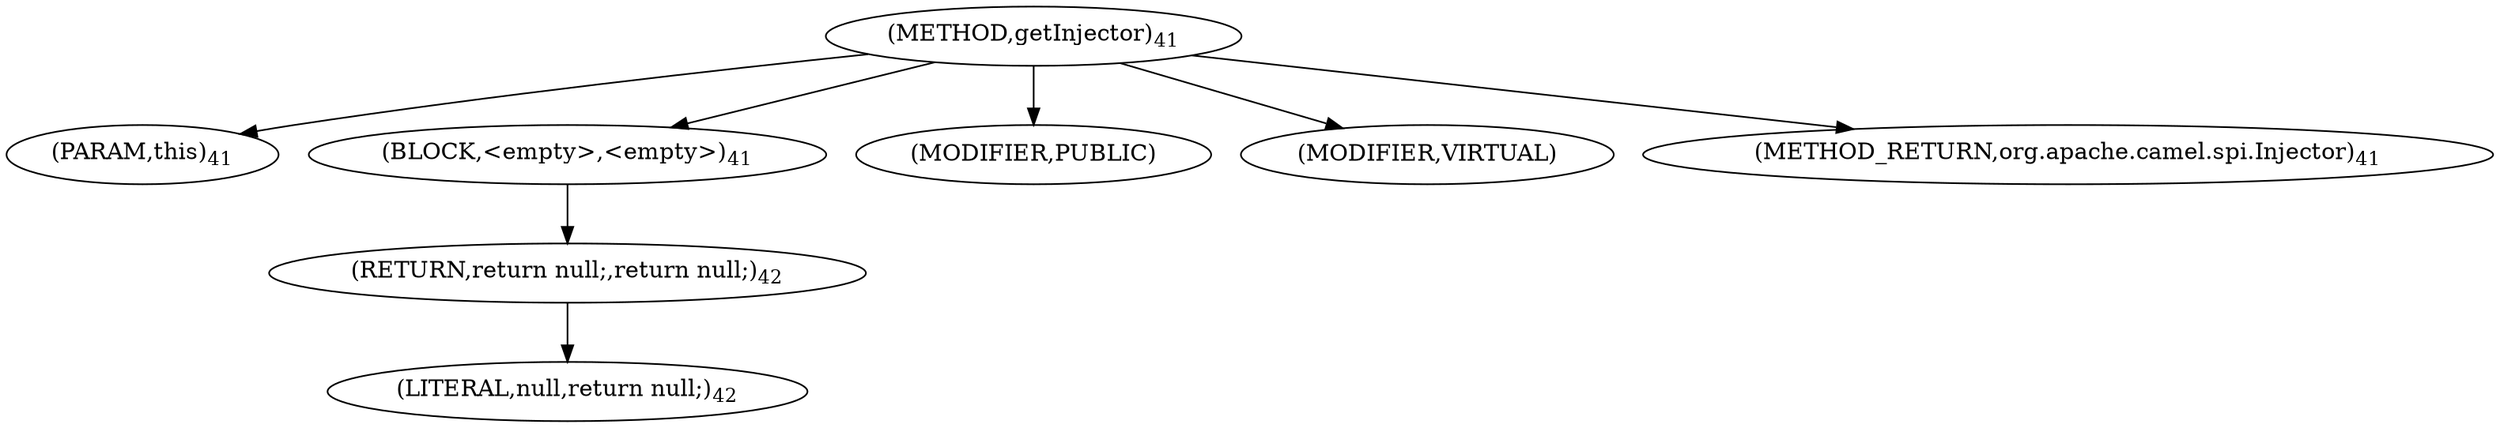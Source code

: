 digraph "getInjector" {  
"61" [label = <(METHOD,getInjector)<SUB>41</SUB>> ]
"62" [label = <(PARAM,this)<SUB>41</SUB>> ]
"63" [label = <(BLOCK,&lt;empty&gt;,&lt;empty&gt;)<SUB>41</SUB>> ]
"64" [label = <(RETURN,return null;,return null;)<SUB>42</SUB>> ]
"65" [label = <(LITERAL,null,return null;)<SUB>42</SUB>> ]
"66" [label = <(MODIFIER,PUBLIC)> ]
"67" [label = <(MODIFIER,VIRTUAL)> ]
"68" [label = <(METHOD_RETURN,org.apache.camel.spi.Injector)<SUB>41</SUB>> ]
  "61" -> "62" 
  "61" -> "63" 
  "61" -> "66" 
  "61" -> "67" 
  "61" -> "68" 
  "63" -> "64" 
  "64" -> "65" 
}
